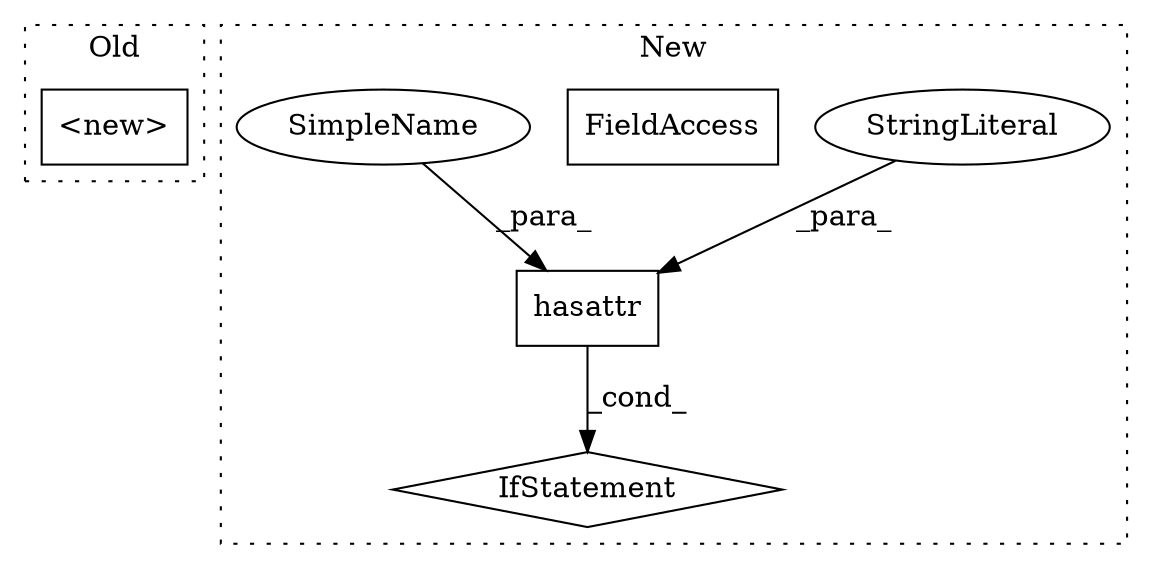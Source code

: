 digraph G {
subgraph cluster0 {
1 [label="<new>" a="14" s="360" l="19" shape="box"];
label = "Old";
style="dotted";
}
subgraph cluster1 {
2 [label="hasattr" a="32" s="401,420" l="8,1" shape="box"];
3 [label="StringLiteral" a="45" s="415" l="5" shape="ellipse"];
4 [label="IfStatement" a="25" s="397,421" l="4,2" shape="diamond"];
5 [label="FieldAccess" a="22" s="546" l="13" shape="box"];
6 [label="SimpleName" a="42" s="409" l="5" shape="ellipse"];
label = "New";
style="dotted";
}
2 -> 4 [label="_cond_"];
3 -> 2 [label="_para_"];
6 -> 2 [label="_para_"];
}